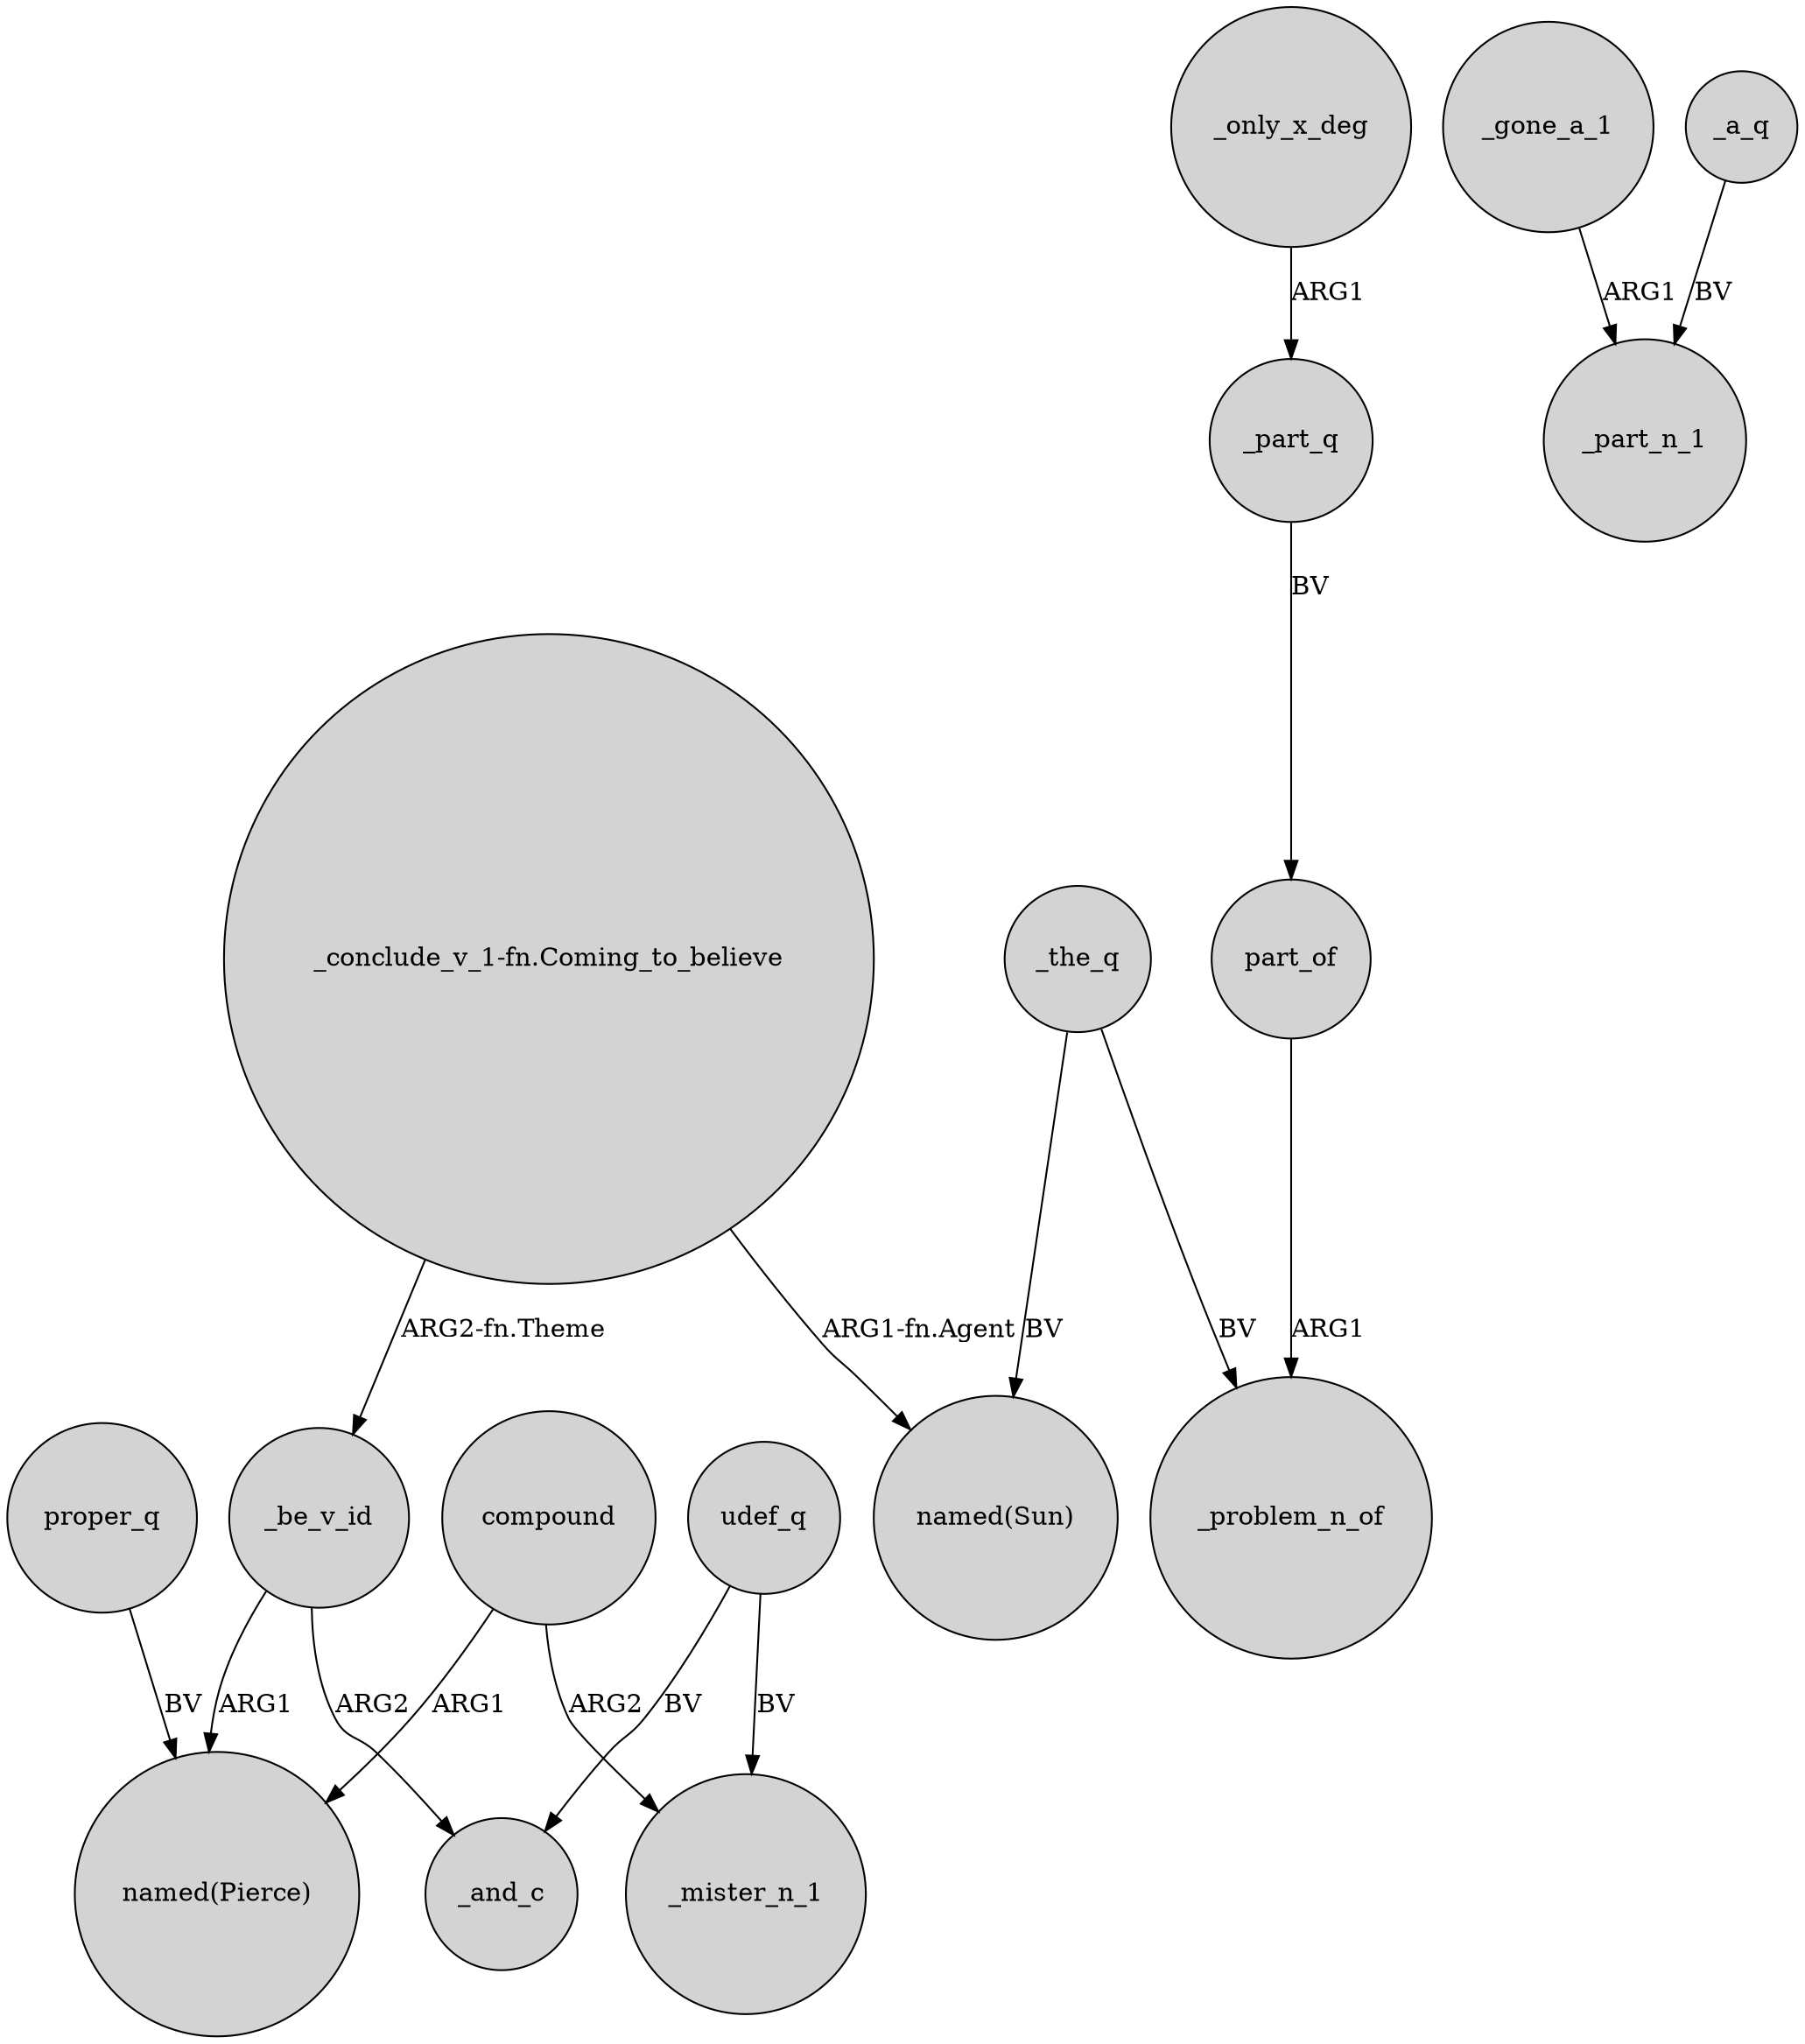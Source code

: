 digraph {
	node [shape=circle style=filled]
	_be_v_id -> "named(Pierce)" [label=ARG1]
	_gone_a_1 -> _part_n_1 [label=ARG1]
	_the_q -> "named(Sun)" [label=BV]
	compound -> "named(Pierce)" [label=ARG1]
	"_conclude_v_1-fn.Coming_to_believe" -> "named(Sun)" [label="ARG1-fn.Agent"]
	udef_q -> _mister_n_1 [label=BV]
	_only_x_deg -> _part_q [label=ARG1]
	proper_q -> "named(Pierce)" [label=BV]
	"_conclude_v_1-fn.Coming_to_believe" -> _be_v_id [label="ARG2-fn.Theme"]
	udef_q -> _and_c [label=BV]
	_a_q -> _part_n_1 [label=BV]
	part_of -> _problem_n_of [label=ARG1]
	_part_q -> part_of [label=BV]
	_be_v_id -> _and_c [label=ARG2]
	compound -> _mister_n_1 [label=ARG2]
	_the_q -> _problem_n_of [label=BV]
}
